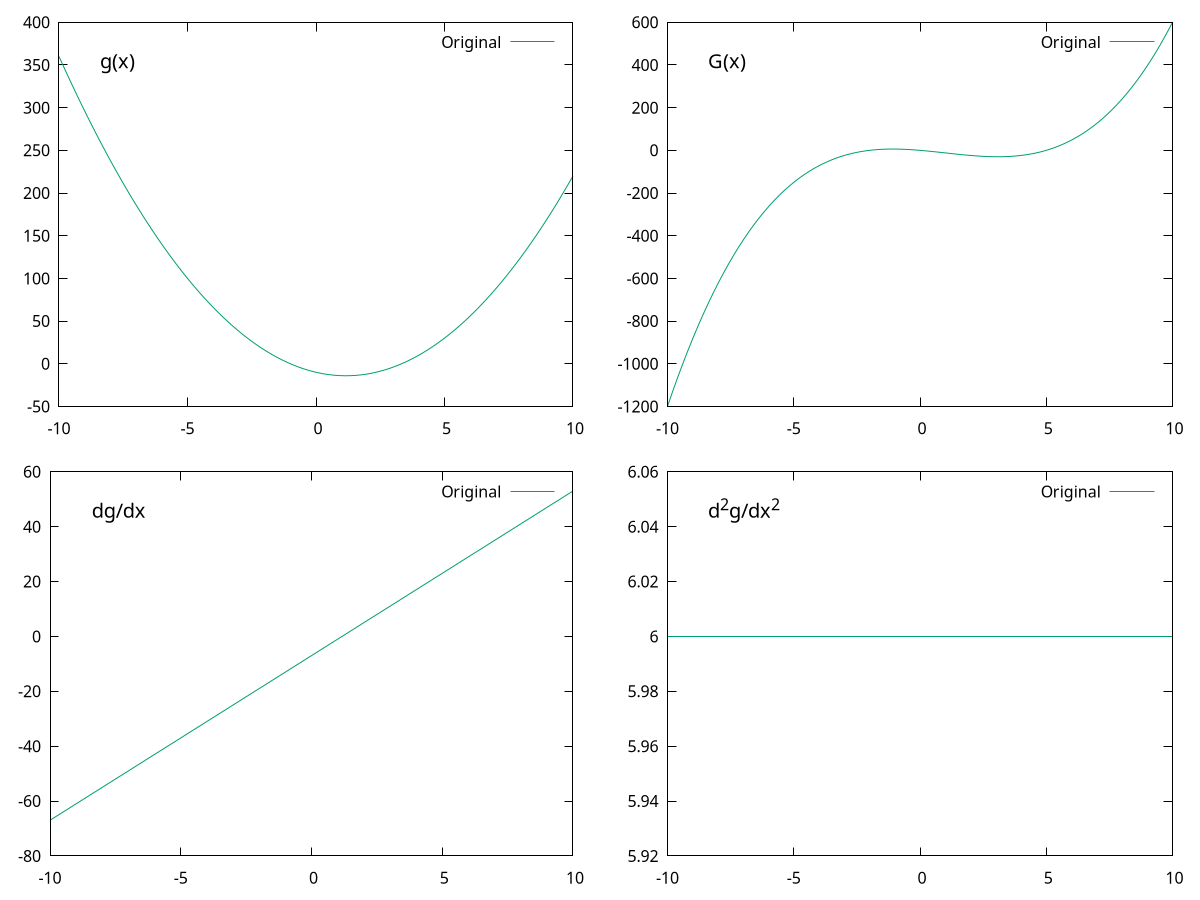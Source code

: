 set terminal svg background "white"
set out "wavelet_derivs.svg"
set macros
g(x) = 3*x*x-7*x-10
dgdx(x) = 6*x -7
d2gdx2(x) = 6
G(x) = x*x*x-7/2*x*x-10*x  

POS = "at graph 0.08,0.9 font ',15'"

set multiplot layout 2,2 rowsfirst

set label 1 'g(x)' @POS
plot \
	'wavelet_derivs_out.txt' using 1:3 with lines dashtype 2 title "Neural network", \
	g(x) with lines title "Original"

set label 1 'G(x)' @POS
plot \
	'wavelet_derivs_out.txt' using 1:4 with lines dashtype 2 title "Neural network", \
	G(x) with lines title "Original"

set label 1 'dg/dx' @POS
plot \
	'wavelet_derivs_out.txt' using 1:5 with lines dashtype 2 title "Neural network", \
	dgdx(x) with lines title "Original"

set label 1 'd^2g/dx^2' @POS
plot \
	'wavelet_derivs_out.txt' using 1:6 with lines dashtype 2 title "Neural network", \
	d2gdx2(x) with lines title "Original" 

unset multiplot

